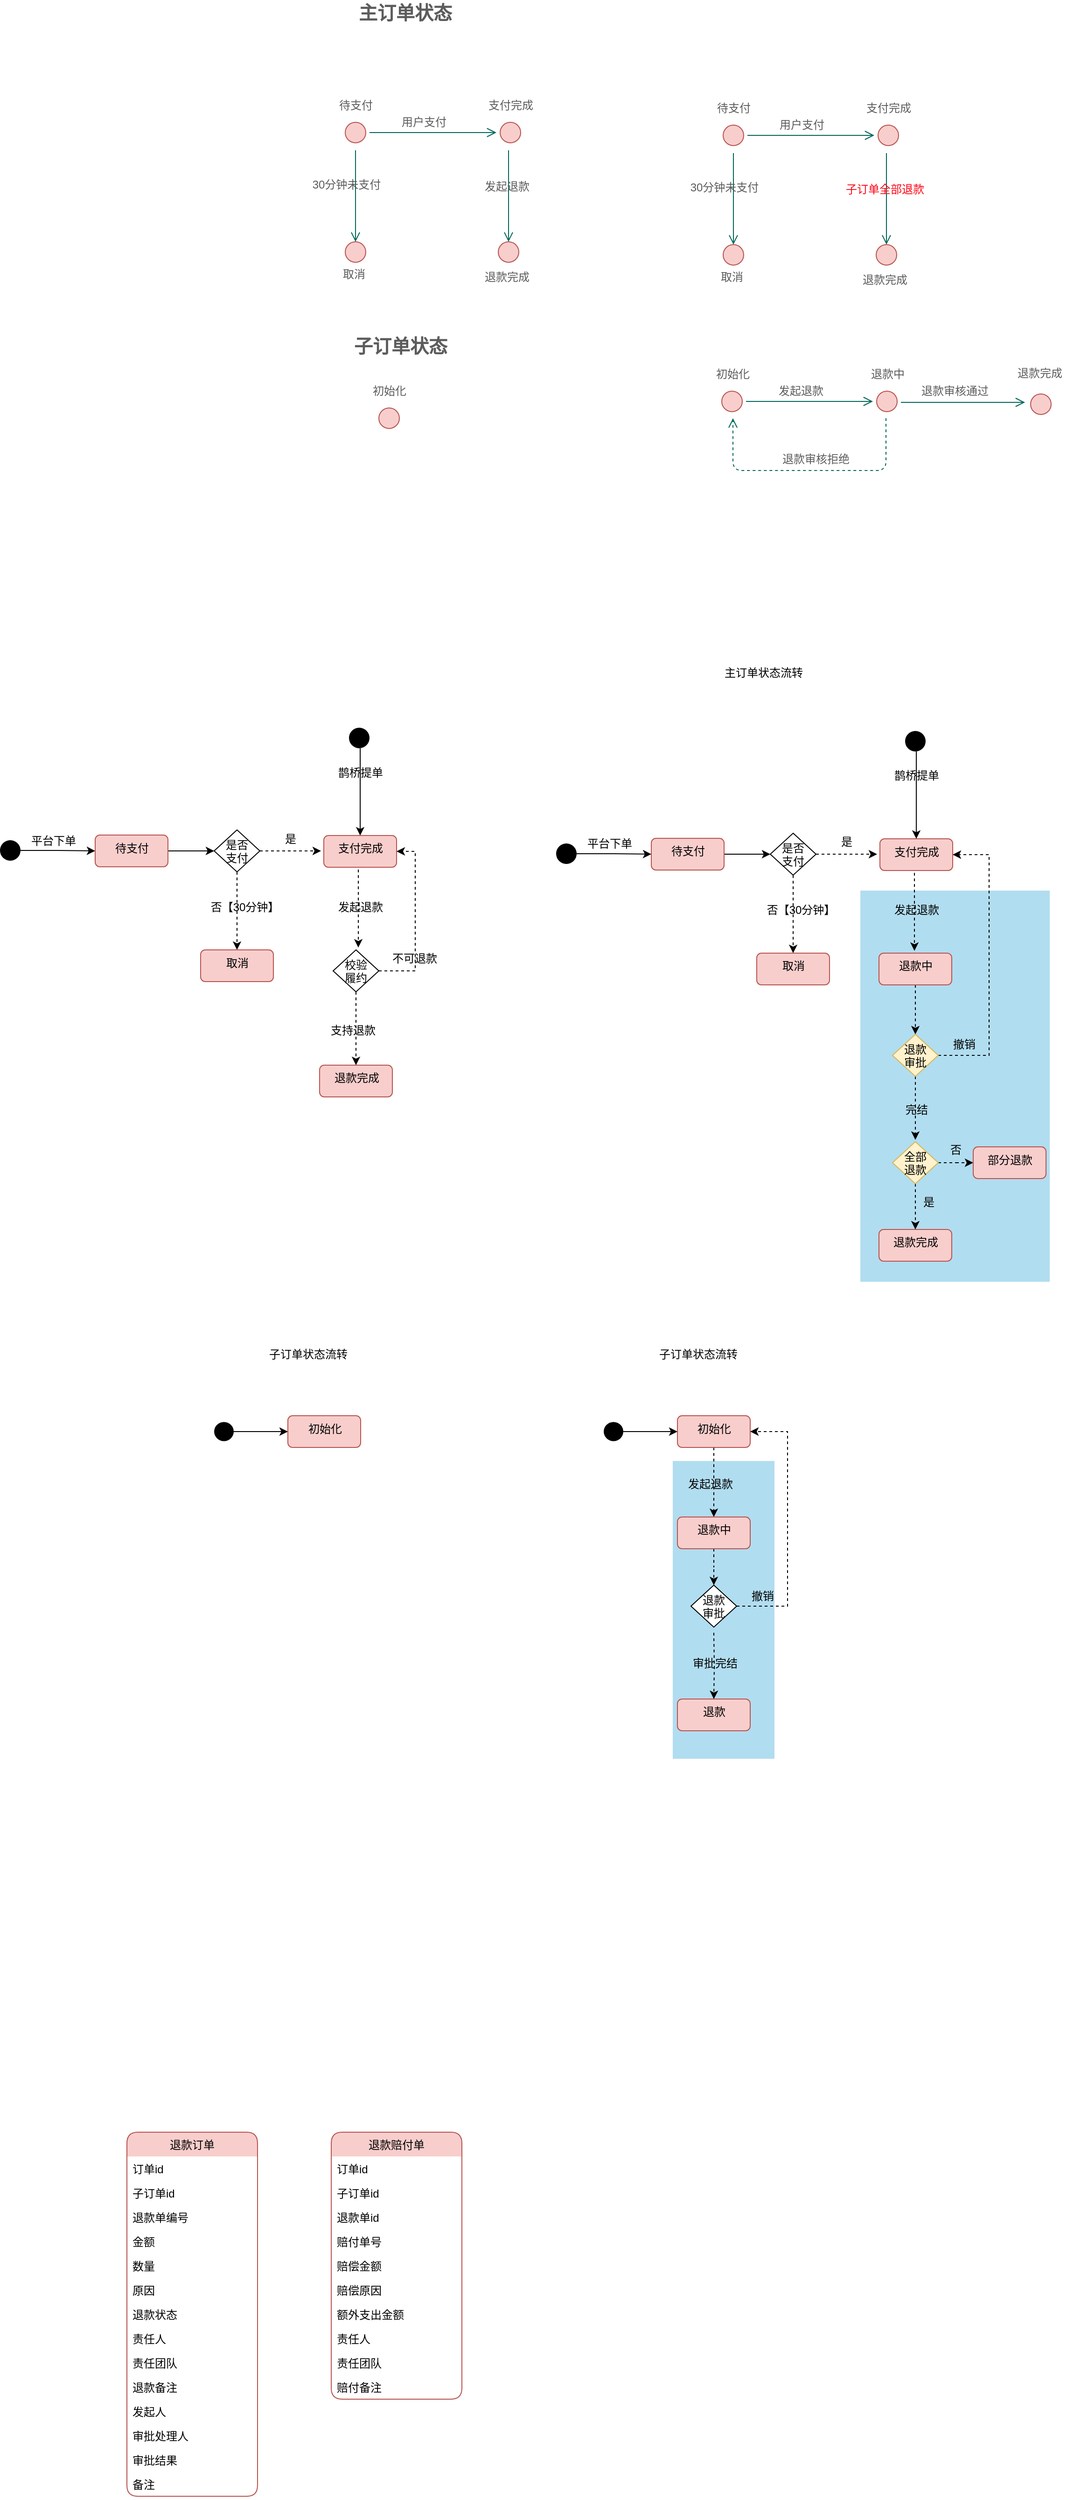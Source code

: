 <mxfile version="13.9.9" type="github">
  <diagram id="IIBS6fkNnDVbYmw5l0Qb" name="第 1 页">
    <mxGraphModel dx="2222" dy="741" grid="0" gridSize="10" guides="1" tooltips="1" connect="1" arrows="1" fold="1" page="0" pageScale="1" pageWidth="827" pageHeight="1169" background="#ffffff" math="0" shadow="0">
      <root>
        <mxCell id="0" />
        <mxCell id="1" parent="0" />
        <mxCell id="n03CPPWkw_kPg7WMgdpi-81" value="" style="rounded=0;whiteSpace=wrap;html=1;fillColor=#b1ddf0;strokeColor=none;" vertex="1" parent="1">
          <mxGeometry x="208" y="1903" width="109" height="319" as="geometry" />
        </mxCell>
        <mxCell id="n03CPPWkw_kPg7WMgdpi-80" value="" style="rounded=0;whiteSpace=wrap;html=1;fillColor=#b1ddf0;strokeColor=none;" vertex="1" parent="1">
          <mxGeometry x="409" y="1292" width="203" height="419" as="geometry" />
        </mxCell>
        <mxCell id="Agp9uXZa8RFQaNIwZVon-1" value="" style="ellipse;html=1;shape=startState;fillColor=#f8cecc;direction=west;strokeColor=#b85450;" parent="1" vertex="1">
          <mxGeometry x="-147" y="465" width="30" height="30" as="geometry" />
        </mxCell>
        <mxCell id="Agp9uXZa8RFQaNIwZVon-2" value="" style="edgeStyle=orthogonalEdgeStyle;html=1;verticalAlign=bottom;endArrow=open;endSize=8;strokeColor=#006658;entryX=1;entryY=0.5;entryDx=0;entryDy=0;fontColor=#5C5C5C;" parent="1" source="Agp9uXZa8RFQaNIwZVon-1" target="Agp9uXZa8RFQaNIwZVon-5" edge="1">
          <mxGeometry relative="1" as="geometry">
            <mxPoint x="-52" y="480" as="targetPoint" />
          </mxGeometry>
        </mxCell>
        <mxCell id="Agp9uXZa8RFQaNIwZVon-3" value="待支付" style="text;html=1;align=center;verticalAlign=middle;resizable=0;points=[];autosize=1;fontColor=#5C5C5C;" parent="1" vertex="1">
          <mxGeometry x="-155" y="442" width="46" height="18" as="geometry" />
        </mxCell>
        <mxCell id="Agp9uXZa8RFQaNIwZVon-5" value="" style="ellipse;html=1;shape=startState;direction=west;fillColor=#f8cecc;strokeColor=#b85450;" parent="1" vertex="1">
          <mxGeometry x="19" y="465" width="30" height="30" as="geometry" />
        </mxCell>
        <mxCell id="Agp9uXZa8RFQaNIwZVon-6" value="支付完成" style="text;html=1;align=center;verticalAlign=middle;resizable=0;points=[];autosize=1;fontColor=#5C5C5C;" parent="1" vertex="1">
          <mxGeometry x="5" y="442" width="58" height="18" as="geometry" />
        </mxCell>
        <mxCell id="Agp9uXZa8RFQaNIwZVon-14" value="用户支付" style="text;html=1;align=center;verticalAlign=middle;resizable=0;points=[];autosize=1;fontColor=#5C5C5C;" parent="1" vertex="1">
          <mxGeometry x="-88" y="460" width="58" height="18" as="geometry" />
        </mxCell>
        <mxCell id="Agp9uXZa8RFQaNIwZVon-15" value="" style="edgeStyle=orthogonalEdgeStyle;html=1;verticalAlign=bottom;endArrow=open;endSize=8;strokeColor=#006658;fontColor=#5C5C5C;" parent="1" edge="1">
          <mxGeometry relative="1" as="geometry">
            <mxPoint x="-132" y="597" as="targetPoint" />
            <mxPoint x="-132" y="499" as="sourcePoint" />
          </mxGeometry>
        </mxCell>
        <mxCell id="Agp9uXZa8RFQaNIwZVon-16" value="30分钟未支付" style="text;html=1;align=center;verticalAlign=middle;resizable=0;points=[];autosize=1;fontColor=#5C5C5C;" parent="1" vertex="1">
          <mxGeometry x="-184" y="527" width="83" height="18" as="geometry" />
        </mxCell>
        <mxCell id="Agp9uXZa8RFQaNIwZVon-17" value="" style="ellipse;html=1;shape=startState;direction=west;fillColor=#f8cecc;strokeColor=#b85450;" parent="1" vertex="1">
          <mxGeometry x="-147" y="593" width="30" height="30" as="geometry" />
        </mxCell>
        <mxCell id="Agp9uXZa8RFQaNIwZVon-18" value="取消" style="text;html=1;align=center;verticalAlign=middle;resizable=0;points=[];autosize=1;fontColor=#5C5C5C;" parent="1" vertex="1">
          <mxGeometry x="-151" y="623" width="34" height="18" as="geometry" />
        </mxCell>
        <mxCell id="Agp9uXZa8RFQaNIwZVon-19" value="" style="edgeStyle=orthogonalEdgeStyle;html=1;verticalAlign=bottom;endArrow=open;endSize=8;strokeColor=#006658;fontColor=#5C5C5C;" parent="1" edge="1">
          <mxGeometry relative="1" as="geometry">
            <mxPoint x="32" y="597" as="targetPoint" />
            <mxPoint x="32" y="499" as="sourcePoint" />
          </mxGeometry>
        </mxCell>
        <mxCell id="Agp9uXZa8RFQaNIwZVon-20" value="发起退款" style="text;html=1;align=center;verticalAlign=middle;resizable=0;points=[];autosize=1;fontColor=#5C5C5C;" parent="1" vertex="1">
          <mxGeometry x="1" y="529" width="58" height="18" as="geometry" />
        </mxCell>
        <mxCell id="Agp9uXZa8RFQaNIwZVon-21" value="" style="ellipse;html=1;shape=startState;direction=west;fillColor=#f8cecc;strokeColor=#b85450;" parent="1" vertex="1">
          <mxGeometry x="17" y="593" width="30" height="30" as="geometry" />
        </mxCell>
        <mxCell id="Agp9uXZa8RFQaNIwZVon-22" value="退款完成" style="text;html=1;align=center;verticalAlign=middle;resizable=0;points=[];autosize=1;fontColor=#5C5C5C;" parent="1" vertex="1">
          <mxGeometry x="1" y="626" width="58" height="18" as="geometry" />
        </mxCell>
        <mxCell id="Agp9uXZa8RFQaNIwZVon-24" value="" style="ellipse;html=1;shape=startState;fillColor=#f8cecc;direction=west;strokeColor=#b85450;" parent="1" vertex="1">
          <mxGeometry x="256.5" y="753" width="30" height="30" as="geometry" />
        </mxCell>
        <mxCell id="Agp9uXZa8RFQaNIwZVon-25" value="" style="edgeStyle=orthogonalEdgeStyle;html=1;verticalAlign=bottom;endArrow=open;endSize=8;strokeColor=#006658;entryX=1;entryY=0.5;entryDx=0;entryDy=0;fontColor=#5C5C5C;" parent="1" source="Agp9uXZa8RFQaNIwZVon-24" target="Agp9uXZa8RFQaNIwZVon-27" edge="1">
          <mxGeometry relative="1" as="geometry">
            <mxPoint x="351.5" y="768" as="targetPoint" />
          </mxGeometry>
        </mxCell>
        <mxCell id="Agp9uXZa8RFQaNIwZVon-26" value="初始化" style="text;html=1;align=center;verticalAlign=middle;resizable=0;points=[];autosize=1;fontColor=#5C5C5C;" parent="1" vertex="1">
          <mxGeometry x="248.5" y="730" width="46" height="18" as="geometry" />
        </mxCell>
        <mxCell id="Agp9uXZa8RFQaNIwZVon-27" value="" style="ellipse;html=1;shape=startState;direction=west;fillColor=#f8cecc;strokeColor=#b85450;" parent="1" vertex="1">
          <mxGeometry x="422.5" y="753" width="30" height="30" as="geometry" />
        </mxCell>
        <mxCell id="Agp9uXZa8RFQaNIwZVon-28" value="退款中" style="text;html=1;align=center;verticalAlign=middle;resizable=0;points=[];autosize=1;fontColor=#5C5C5C;" parent="1" vertex="1">
          <mxGeometry x="414.5" y="730" width="46" height="18" as="geometry" />
        </mxCell>
        <mxCell id="Agp9uXZa8RFQaNIwZVon-29" value="发起退款" style="text;html=1;align=center;verticalAlign=middle;resizable=0;points=[];autosize=1;fontColor=#5C5C5C;" parent="1" vertex="1">
          <mxGeometry x="315.5" y="748" width="58" height="18" as="geometry" />
        </mxCell>
        <mxCell id="Agp9uXZa8RFQaNIwZVon-34" value="" style="edgeStyle=orthogonalEdgeStyle;html=1;verticalAlign=bottom;endArrow=open;endSize=8;strokeColor=#006658;fontColor=#5C5C5C;" parent="1" edge="1">
          <mxGeometry relative="1" as="geometry">
            <mxPoint x="585.5" y="769" as="targetPoint" />
            <mxPoint x="452.5" y="769" as="sourcePoint" />
          </mxGeometry>
        </mxCell>
        <mxCell id="Agp9uXZa8RFQaNIwZVon-36" value="" style="ellipse;html=1;shape=startState;direction=west;fillColor=#f8cecc;strokeColor=#b85450;" parent="1" vertex="1">
          <mxGeometry x="587.5" y="756" width="30" height="30" as="geometry" />
        </mxCell>
        <mxCell id="Agp9uXZa8RFQaNIwZVon-37" value="退款完成" style="text;html=1;align=center;verticalAlign=middle;resizable=0;points=[];autosize=1;fontColor=#5C5C5C;" parent="1" vertex="1">
          <mxGeometry x="571.5" y="729" width="58" height="18" as="geometry" />
        </mxCell>
        <mxCell id="Agp9uXZa8RFQaNIwZVon-39" value="退款审核通过" style="text;html=1;align=center;verticalAlign=middle;resizable=0;points=[];autosize=1;fontColor=#5C5C5C;" parent="1" vertex="1">
          <mxGeometry x="468.5" y="748" width="82" height="18" as="geometry" />
        </mxCell>
        <mxCell id="Agp9uXZa8RFQaNIwZVon-40" value="" style="edgeStyle=orthogonalEdgeStyle;html=1;verticalAlign=bottom;endArrow=open;endSize=8;strokeColor=#006658;fontColor=#5C5C5C;dashed=1;" parent="1" edge="1">
          <mxGeometry relative="1" as="geometry">
            <mxPoint x="272.5" y="786" as="targetPoint" />
            <mxPoint x="436.5" y="786" as="sourcePoint" />
            <Array as="points">
              <mxPoint x="436.5" y="842" />
              <mxPoint x="272.5" y="842" />
            </Array>
          </mxGeometry>
        </mxCell>
        <mxCell id="Agp9uXZa8RFQaNIwZVon-41" value="退款审核拒绝" style="text;html=1;align=center;verticalAlign=middle;resizable=0;points=[];autosize=1;fontColor=#5C5C5C;" parent="1" vertex="1">
          <mxGeometry x="319.5" y="821" width="82" height="18" as="geometry" />
        </mxCell>
        <mxCell id="5_mZZptVcHnOo0NbiHV4-1" value="" style="ellipse;html=1;shape=startState;fillColor=#f8cecc;direction=west;strokeColor=#b85450;" parent="1" vertex="1">
          <mxGeometry x="258" y="468" width="30" height="30" as="geometry" />
        </mxCell>
        <mxCell id="5_mZZptVcHnOo0NbiHV4-2" value="" style="edgeStyle=orthogonalEdgeStyle;html=1;verticalAlign=bottom;endArrow=open;endSize=8;strokeColor=#006658;entryX=1;entryY=0.5;entryDx=0;entryDy=0;fontColor=#5C5C5C;" parent="1" source="5_mZZptVcHnOo0NbiHV4-1" target="5_mZZptVcHnOo0NbiHV4-4" edge="1">
          <mxGeometry relative="1" as="geometry">
            <mxPoint x="353" y="483" as="targetPoint" />
          </mxGeometry>
        </mxCell>
        <mxCell id="5_mZZptVcHnOo0NbiHV4-3" value="待支付" style="text;html=1;align=center;verticalAlign=middle;resizable=0;points=[];autosize=1;fontColor=#5C5C5C;" parent="1" vertex="1">
          <mxGeometry x="250" y="445" width="46" height="18" as="geometry" />
        </mxCell>
        <mxCell id="5_mZZptVcHnOo0NbiHV4-4" value="" style="ellipse;html=1;shape=startState;direction=west;fillColor=#f8cecc;strokeColor=#b85450;" parent="1" vertex="1">
          <mxGeometry x="424" y="468" width="30" height="30" as="geometry" />
        </mxCell>
        <mxCell id="5_mZZptVcHnOo0NbiHV4-5" value="支付完成" style="text;html=1;align=center;verticalAlign=middle;resizable=0;points=[];autosize=1;fontColor=#5C5C5C;" parent="1" vertex="1">
          <mxGeometry x="410" y="445" width="58" height="18" as="geometry" />
        </mxCell>
        <mxCell id="5_mZZptVcHnOo0NbiHV4-6" value="用户支付" style="text;html=1;align=center;verticalAlign=middle;resizable=0;points=[];autosize=1;fontColor=#5C5C5C;" parent="1" vertex="1">
          <mxGeometry x="317" y="463" width="58" height="18" as="geometry" />
        </mxCell>
        <mxCell id="5_mZZptVcHnOo0NbiHV4-7" value="" style="edgeStyle=orthogonalEdgeStyle;html=1;verticalAlign=bottom;endArrow=open;endSize=8;strokeColor=#006658;fontColor=#5C5C5C;" parent="1" edge="1">
          <mxGeometry relative="1" as="geometry">
            <mxPoint x="273" y="600" as="targetPoint" />
            <mxPoint x="273" y="502" as="sourcePoint" />
          </mxGeometry>
        </mxCell>
        <mxCell id="5_mZZptVcHnOo0NbiHV4-8" value="30分钟未支付" style="text;html=1;align=center;verticalAlign=middle;resizable=0;points=[];autosize=1;fontColor=#5C5C5C;" parent="1" vertex="1">
          <mxGeometry x="221" y="530" width="83" height="18" as="geometry" />
        </mxCell>
        <mxCell id="5_mZZptVcHnOo0NbiHV4-9" value="" style="ellipse;html=1;shape=startState;direction=west;fillColor=#f8cecc;strokeColor=#b85450;" parent="1" vertex="1">
          <mxGeometry x="258" y="596" width="30" height="30" as="geometry" />
        </mxCell>
        <mxCell id="5_mZZptVcHnOo0NbiHV4-10" value="取消" style="text;html=1;align=center;verticalAlign=middle;resizable=0;points=[];autosize=1;fontColor=#5C5C5C;" parent="1" vertex="1">
          <mxGeometry x="254" y="626" width="34" height="18" as="geometry" />
        </mxCell>
        <mxCell id="5_mZZptVcHnOo0NbiHV4-11" value="" style="edgeStyle=orthogonalEdgeStyle;html=1;verticalAlign=bottom;endArrow=open;endSize=8;strokeColor=#006658;fontColor=#5C5C5C;" parent="1" edge="1">
          <mxGeometry relative="1" as="geometry">
            <mxPoint x="437" y="600" as="targetPoint" />
            <mxPoint x="437" y="502" as="sourcePoint" />
          </mxGeometry>
        </mxCell>
        <mxCell id="5_mZZptVcHnOo0NbiHV4-12" value="&lt;font color=&quot;#ff0516&quot;&gt;子订单全部退款&lt;/font&gt;" style="text;html=1;align=center;verticalAlign=middle;resizable=0;points=[];autosize=1;fontColor=#5C5C5C;" parent="1" vertex="1">
          <mxGeometry x="388" y="532" width="94" height="18" as="geometry" />
        </mxCell>
        <mxCell id="5_mZZptVcHnOo0NbiHV4-13" value="" style="ellipse;html=1;shape=startState;direction=west;fillColor=#f8cecc;strokeColor=#b85450;" parent="1" vertex="1">
          <mxGeometry x="422" y="596" width="30" height="30" as="geometry" />
        </mxCell>
        <mxCell id="5_mZZptVcHnOo0NbiHV4-14" value="退款完成" style="text;html=1;align=center;verticalAlign=middle;resizable=0;points=[];autosize=1;fontColor=#5C5C5C;" parent="1" vertex="1">
          <mxGeometry x="406" y="629" width="58" height="18" as="geometry" />
        </mxCell>
        <mxCell id="5_mZZptVcHnOo0NbiHV4-15" value="" style="ellipse;html=1;shape=startState;fillColor=#f8cecc;direction=west;strokeColor=#b85450;" parent="1" vertex="1">
          <mxGeometry x="-111" y="771" width="30" height="30" as="geometry" />
        </mxCell>
        <mxCell id="5_mZZptVcHnOo0NbiHV4-16" value="初始化" style="text;html=1;align=center;verticalAlign=middle;resizable=0;points=[];autosize=1;fontColor=#5C5C5C;" parent="1" vertex="1">
          <mxGeometry x="-119" y="748" width="46" height="18" as="geometry" />
        </mxCell>
        <mxCell id="5_mZZptVcHnOo0NbiHV4-17" value="&lt;b&gt;&lt;font style=&quot;font-size: 20px&quot;&gt;主订单状态&lt;/font&gt;&lt;/b&gt;" style="text;html=1;align=center;verticalAlign=middle;resizable=0;points=[];autosize=1;fontColor=#5C5C5C;" parent="1" vertex="1">
          <mxGeometry x="-134" y="340" width="110" height="21" as="geometry" />
        </mxCell>
        <mxCell id="5_mZZptVcHnOo0NbiHV4-18" value="&lt;b&gt;&lt;font style=&quot;font-size: 20px&quot;&gt;子订单状态&lt;/font&gt;&lt;/b&gt;" style="text;html=1;align=center;verticalAlign=middle;resizable=0;points=[];autosize=1;fontColor=#5C5C5C;" parent="1" vertex="1">
          <mxGeometry x="-139" y="697" width="110" height="21" as="geometry" />
        </mxCell>
        <mxCell id="MGZbxWPmJeXFwLFbYCM5-28" style="edgeStyle=orthogonalEdgeStyle;rounded=0;orthogonalLoop=1;jettySize=auto;html=1;entryX=0;entryY=0.5;entryDx=0;entryDy=0;" parent="1" source="MGZbxWPmJeXFwLFbYCM5-7" target="MGZbxWPmJeXFwLFbYCM5-16" edge="1">
          <mxGeometry relative="1" as="geometry" />
        </mxCell>
        <mxCell id="MGZbxWPmJeXFwLFbYCM5-7" value="待支付" style="html=1;align=center;verticalAlign=top;rounded=1;absoluteArcSize=1;arcSize=10;fillColor=#f8cecc;strokeColor=#b85450;" parent="1" vertex="1">
          <mxGeometry x="185" y="1236" width="78" height="34" as="geometry" />
        </mxCell>
        <mxCell id="n03CPPWkw_kPg7WMgdpi-34" value="" style="edgeStyle=orthogonalEdgeStyle;rounded=0;orthogonalLoop=1;jettySize=auto;html=1;" edge="1" parent="1" source="MGZbxWPmJeXFwLFbYCM5-10" target="MGZbxWPmJeXFwLFbYCM5-7">
          <mxGeometry relative="1" as="geometry" />
        </mxCell>
        <mxCell id="MGZbxWPmJeXFwLFbYCM5-10" value="" style="ellipse;fillColor=#000000;strokeColor=none;" parent="1" vertex="1">
          <mxGeometry x="83" y="1241.5" width="22" height="22" as="geometry" />
        </mxCell>
        <mxCell id="MGZbxWPmJeXFwLFbYCM5-23" value="" style="edgeStyle=orthogonalEdgeStyle;rounded=0;orthogonalLoop=1;jettySize=auto;html=1;dashed=1;" parent="1" source="MGZbxWPmJeXFwLFbYCM5-16" target="MGZbxWPmJeXFwLFbYCM5-22" edge="1">
          <mxGeometry relative="1" as="geometry" />
        </mxCell>
        <mxCell id="MGZbxWPmJeXFwLFbYCM5-32" style="edgeStyle=orthogonalEdgeStyle;rounded=0;orthogonalLoop=1;jettySize=auto;html=1;dashed=1;" parent="1" source="MGZbxWPmJeXFwLFbYCM5-16" edge="1">
          <mxGeometry relative="1" as="geometry">
            <mxPoint x="427" y="1253" as="targetPoint" />
          </mxGeometry>
        </mxCell>
        <mxCell id="MGZbxWPmJeXFwLFbYCM5-16" value="是否&#xa;支付" style="rhombus;strokeColor=#000000;" parent="1" vertex="1">
          <mxGeometry x="312.5" y="1230.5" width="49" height="45" as="geometry" />
        </mxCell>
        <mxCell id="MGZbxWPmJeXFwLFbYCM5-19" value="支付完成" style="html=1;align=center;verticalAlign=top;rounded=1;absoluteArcSize=1;arcSize=10;fillColor=#f8cecc;strokeColor=#b85450;" parent="1" vertex="1">
          <mxGeometry x="430" y="1236.5" width="78" height="34" as="geometry" />
        </mxCell>
        <mxCell id="MGZbxWPmJeXFwLFbYCM5-21" value="是" style="text;html=1;align=center;verticalAlign=middle;resizable=0;points=[];autosize=1;" parent="1" vertex="1">
          <mxGeometry x="382.5" y="1231" width="22" height="18" as="geometry" />
        </mxCell>
        <mxCell id="MGZbxWPmJeXFwLFbYCM5-22" value="取消" style="html=1;align=center;verticalAlign=top;rounded=1;absoluteArcSize=1;arcSize=10;fillColor=#f8cecc;strokeColor=#b85450;" parent="1" vertex="1">
          <mxGeometry x="298" y="1359" width="78" height="34" as="geometry" />
        </mxCell>
        <mxCell id="n03CPPWkw_kPg7WMgdpi-10" value="" style="edgeStyle=orthogonalEdgeStyle;rounded=0;orthogonalLoop=1;jettySize=auto;html=1;dashed=1;" edge="1" parent="1" source="MGZbxWPmJeXFwLFbYCM5-34" target="n03CPPWkw_kPg7WMgdpi-8">
          <mxGeometry relative="1" as="geometry" />
        </mxCell>
        <mxCell id="MGZbxWPmJeXFwLFbYCM5-34" value="退款中" style="html=1;align=center;verticalAlign=top;rounded=1;absoluteArcSize=1;arcSize=10;fillColor=#f8cecc;strokeColor=#b85450;" parent="1" vertex="1">
          <mxGeometry x="429" y="1359" width="78" height="34" as="geometry" />
        </mxCell>
        <mxCell id="MGZbxWPmJeXFwLFbYCM5-40" value="否【30分钟】" style="text;html=1;align=center;verticalAlign=middle;resizable=0;points=[];autosize=1;" parent="1" vertex="1">
          <mxGeometry x="303" y="1304" width="83" height="18" as="geometry" />
        </mxCell>
        <mxCell id="MGZbxWPmJeXFwLFbYCM5-63" value="" style="edgeStyle=orthogonalEdgeStyle;rounded=0;orthogonalLoop=1;jettySize=auto;html=1;dashed=1;" parent="1" source="MGZbxWPmJeXFwLFbYCM5-43" target="MGZbxWPmJeXFwLFbYCM5-60" edge="1">
          <mxGeometry relative="1" as="geometry" />
        </mxCell>
        <mxCell id="MGZbxWPmJeXFwLFbYCM5-43" value="初始化" style="html=1;align=center;verticalAlign=top;rounded=1;absoluteArcSize=1;arcSize=10;fillColor=#f8cecc;strokeColor=#b85450;" parent="1" vertex="1">
          <mxGeometry x="213" y="1854.5" width="78" height="34" as="geometry" />
        </mxCell>
        <mxCell id="MGZbxWPmJeXFwLFbYCM5-44" value="" style="edgeStyle=orthogonalEdgeStyle;rounded=0;orthogonalLoop=1;jettySize=auto;html=1;" parent="1" source="MGZbxWPmJeXFwLFbYCM5-45" target="MGZbxWPmJeXFwLFbYCM5-43" edge="1">
          <mxGeometry relative="1" as="geometry" />
        </mxCell>
        <mxCell id="MGZbxWPmJeXFwLFbYCM5-45" value="" style="ellipse;fillColor=#000000;strokeColor=none;" parent="1" vertex="1">
          <mxGeometry x="134" y="1861.25" width="21" height="20.5" as="geometry" />
        </mxCell>
        <mxCell id="MGZbxWPmJeXFwLFbYCM5-53" value="退款" style="html=1;align=center;verticalAlign=top;rounded=1;absoluteArcSize=1;arcSize=10;fillColor=#f8cecc;strokeColor=#b85450;" parent="1" vertex="1">
          <mxGeometry x="213" y="2158" width="78" height="34" as="geometry" />
        </mxCell>
        <mxCell id="MGZbxWPmJeXFwLFbYCM5-59" value="发起退款" style="text;html=1;align=center;verticalAlign=middle;resizable=0;points=[];autosize=1;" parent="1" vertex="1">
          <mxGeometry x="219" y="1919" width="58" height="18" as="geometry" />
        </mxCell>
        <mxCell id="n03CPPWkw_kPg7WMgdpi-41" value="" style="edgeStyle=orthogonalEdgeStyle;rounded=0;orthogonalLoop=1;jettySize=auto;html=1;dashed=1;" edge="1" parent="1" source="MGZbxWPmJeXFwLFbYCM5-60" target="n03CPPWkw_kPg7WMgdpi-39">
          <mxGeometry relative="1" as="geometry" />
        </mxCell>
        <mxCell id="MGZbxWPmJeXFwLFbYCM5-60" value="退款中" style="html=1;align=center;verticalAlign=top;rounded=1;absoluteArcSize=1;arcSize=10;fillColor=#f8cecc;strokeColor=#b85450;" parent="1" vertex="1">
          <mxGeometry x="213" y="1963" width="78" height="34" as="geometry" />
        </mxCell>
        <mxCell id="n03CPPWkw_kPg7WMgdpi-2" value="发起退款" style="text;html=1;align=center;verticalAlign=middle;resizable=0;points=[];autosize=1;" vertex="1" parent="1">
          <mxGeometry x="440" y="1304" width="58" height="18" as="geometry" />
        </mxCell>
        <mxCell id="n03CPPWkw_kPg7WMgdpi-4" value="" style="edgeStyle=orthogonalEdgeStyle;rounded=0;orthogonalLoop=1;jettySize=auto;html=1;dashed=1;" edge="1" parent="1">
          <mxGeometry relative="1" as="geometry">
            <mxPoint x="467" y="1273" as="sourcePoint" />
            <mxPoint x="467" y="1356.5" as="targetPoint" />
          </mxGeometry>
        </mxCell>
        <mxCell id="n03CPPWkw_kPg7WMgdpi-15" style="edgeStyle=orthogonalEdgeStyle;rounded=0;orthogonalLoop=1;jettySize=auto;html=1;entryX=1;entryY=0.5;entryDx=0;entryDy=0;dashed=1;" edge="1" parent="1" source="n03CPPWkw_kPg7WMgdpi-8" target="MGZbxWPmJeXFwLFbYCM5-19">
          <mxGeometry relative="1" as="geometry">
            <Array as="points">
              <mxPoint x="547" y="1469" />
              <mxPoint x="547" y="1254" />
            </Array>
          </mxGeometry>
        </mxCell>
        <mxCell id="n03CPPWkw_kPg7WMgdpi-24" style="edgeStyle=orthogonalEdgeStyle;rounded=0;orthogonalLoop=1;jettySize=auto;html=1;dashed=1;" edge="1" parent="1" source="n03CPPWkw_kPg7WMgdpi-8">
          <mxGeometry relative="1" as="geometry">
            <mxPoint x="468" y="1559" as="targetPoint" />
          </mxGeometry>
        </mxCell>
        <mxCell id="n03CPPWkw_kPg7WMgdpi-8" value="退款&#xa;审批" style="rhombus;fillColor=#fff2cc;strokeColor=#d6b656;" vertex="1" parent="1">
          <mxGeometry x="443.5" y="1446" width="49" height="45" as="geometry" />
        </mxCell>
        <mxCell id="n03CPPWkw_kPg7WMgdpi-11" value="退款完成" style="html=1;align=center;verticalAlign=top;rounded=1;absoluteArcSize=1;arcSize=10;fillColor=#f8cecc;strokeColor=#b85450;" vertex="1" parent="1">
          <mxGeometry x="429" y="1655" width="78" height="34" as="geometry" />
        </mxCell>
        <mxCell id="n03CPPWkw_kPg7WMgdpi-12" value="完结" style="text;html=1;align=center;verticalAlign=middle;resizable=0;points=[];autosize=1;" vertex="1" parent="1">
          <mxGeometry x="452" y="1518" width="34" height="18" as="geometry" />
        </mxCell>
        <mxCell id="n03CPPWkw_kPg7WMgdpi-18" value="" style="edgeStyle=orthogonalEdgeStyle;rounded=0;orthogonalLoop=1;jettySize=auto;html=1;dashed=1;" edge="1" parent="1" source="n03CPPWkw_kPg7WMgdpi-17" target="n03CPPWkw_kPg7WMgdpi-11">
          <mxGeometry relative="1" as="geometry" />
        </mxCell>
        <mxCell id="n03CPPWkw_kPg7WMgdpi-85" value="" style="edgeStyle=orthogonalEdgeStyle;rounded=0;orthogonalLoop=1;jettySize=auto;html=1;dashed=1;" edge="1" parent="1" source="n03CPPWkw_kPg7WMgdpi-17" target="n03CPPWkw_kPg7WMgdpi-84">
          <mxGeometry relative="1" as="geometry" />
        </mxCell>
        <mxCell id="n03CPPWkw_kPg7WMgdpi-17" value="全部&#xa;退款" style="rhombus;strokeColor=#d6b656;fillColor=#fff2cc;" vertex="1" parent="1">
          <mxGeometry x="443.5" y="1561" width="49" height="45" as="geometry" />
        </mxCell>
        <mxCell id="n03CPPWkw_kPg7WMgdpi-19" value="否" style="text;html=1;align=center;verticalAlign=middle;resizable=0;points=[];autosize=1;" vertex="1" parent="1">
          <mxGeometry x="499.5" y="1561" width="22" height="18" as="geometry" />
        </mxCell>
        <mxCell id="n03CPPWkw_kPg7WMgdpi-22" value="是" style="text;html=1;align=center;verticalAlign=middle;resizable=0;points=[];autosize=1;" vertex="1" parent="1">
          <mxGeometry x="470.5" y="1617" width="22" height="18" as="geometry" />
        </mxCell>
        <mxCell id="n03CPPWkw_kPg7WMgdpi-25" value="撤销" style="text;html=1;align=center;verticalAlign=middle;resizable=0;points=[];autosize=1;" vertex="1" parent="1">
          <mxGeometry x="503" y="1448" width="34" height="18" as="geometry" />
        </mxCell>
        <mxCell id="n03CPPWkw_kPg7WMgdpi-27" value="" style="edgeStyle=orthogonalEdgeStyle;rounded=0;orthogonalLoop=1;jettySize=auto;html=1;" edge="1" parent="1" source="n03CPPWkw_kPg7WMgdpi-31" target="MGZbxWPmJeXFwLFbYCM5-19">
          <mxGeometry relative="1" as="geometry">
            <mxPoint x="469" y="1133.817" as="sourcePoint" />
            <Array as="points">
              <mxPoint x="469" y="1171" />
              <mxPoint x="469" y="1171" />
            </Array>
          </mxGeometry>
        </mxCell>
        <mxCell id="n03CPPWkw_kPg7WMgdpi-31" value="" style="ellipse;fillColor=#000000;strokeColor=none;" vertex="1" parent="1">
          <mxGeometry x="457" y="1121" width="22" height="22" as="geometry" />
        </mxCell>
        <mxCell id="n03CPPWkw_kPg7WMgdpi-35" value="平台下单" style="text;html=1;align=center;verticalAlign=middle;resizable=0;points=[];autosize=1;" vertex="1" parent="1">
          <mxGeometry x="111" y="1233" width="58" height="18" as="geometry" />
        </mxCell>
        <mxCell id="n03CPPWkw_kPg7WMgdpi-37" value="鹊桥提单" style="text;html=1;align=center;verticalAlign=middle;resizable=0;points=[];autosize=1;" vertex="1" parent="1">
          <mxGeometry x="440" y="1160" width="58" height="18" as="geometry" />
        </mxCell>
        <mxCell id="n03CPPWkw_kPg7WMgdpi-38" value="主订单状态流转" style="text;html=1;align=center;verticalAlign=middle;resizable=0;points=[];autosize=1;" vertex="1" parent="1">
          <mxGeometry x="258" y="1050" width="94" height="18" as="geometry" />
        </mxCell>
        <mxCell id="n03CPPWkw_kPg7WMgdpi-44" value="" style="edgeStyle=orthogonalEdgeStyle;rounded=0;orthogonalLoop=1;jettySize=auto;html=1;dashed=1;" edge="1" parent="1" target="MGZbxWPmJeXFwLFbYCM5-53">
          <mxGeometry relative="1" as="geometry">
            <mxPoint x="252" y="2087" as="sourcePoint" />
          </mxGeometry>
        </mxCell>
        <mxCell id="n03CPPWkw_kPg7WMgdpi-46" style="edgeStyle=orthogonalEdgeStyle;rounded=0;orthogonalLoop=1;jettySize=auto;html=1;dashed=1;entryX=1;entryY=0.5;entryDx=0;entryDy=0;" edge="1" parent="1" source="n03CPPWkw_kPg7WMgdpi-39" target="MGZbxWPmJeXFwLFbYCM5-43">
          <mxGeometry relative="1" as="geometry">
            <mxPoint x="349" y="2058.5" as="targetPoint" />
            <Array as="points">
              <mxPoint x="331" y="2059" />
              <mxPoint x="331" y="1872" />
            </Array>
          </mxGeometry>
        </mxCell>
        <mxCell id="n03CPPWkw_kPg7WMgdpi-39" value="退款&#xa;审批" style="rhombus;strokeColor=#000000;" vertex="1" parent="1">
          <mxGeometry x="227.5" y="2036" width="49" height="45" as="geometry" />
        </mxCell>
        <mxCell id="n03CPPWkw_kPg7WMgdpi-40" value="撤销" style="text;html=1;align=center;verticalAlign=middle;resizable=0;points=[];autosize=1;" vertex="1" parent="1">
          <mxGeometry x="286.5" y="2039" width="34" height="18" as="geometry" />
        </mxCell>
        <mxCell id="n03CPPWkw_kPg7WMgdpi-42" value="审批完结" style="text;html=1;align=center;verticalAlign=middle;resizable=0;points=[];autosize=1;" vertex="1" parent="1">
          <mxGeometry x="223.5" y="2111" width="58" height="18" as="geometry" />
        </mxCell>
        <mxCell id="n03CPPWkw_kPg7WMgdpi-47" value="子订单状态流转" style="text;html=1;align=center;verticalAlign=middle;resizable=0;points=[];autosize=1;" vertex="1" parent="1">
          <mxGeometry x="187.5" y="1780" width="94" height="18" as="geometry" />
        </mxCell>
        <mxCell id="n03CPPWkw_kPg7WMgdpi-49" style="edgeStyle=orthogonalEdgeStyle;rounded=0;orthogonalLoop=1;jettySize=auto;html=1;entryX=0;entryY=0.5;entryDx=0;entryDy=0;" edge="1" parent="1" source="n03CPPWkw_kPg7WMgdpi-50" target="n03CPPWkw_kPg7WMgdpi-55">
          <mxGeometry relative="1" as="geometry" />
        </mxCell>
        <mxCell id="n03CPPWkw_kPg7WMgdpi-50" value="待支付" style="html=1;align=center;verticalAlign=top;rounded=1;absoluteArcSize=1;arcSize=10;fillColor=#f8cecc;strokeColor=#b85450;" vertex="1" parent="1">
          <mxGeometry x="-411" y="1232.5" width="78" height="34" as="geometry" />
        </mxCell>
        <mxCell id="n03CPPWkw_kPg7WMgdpi-51" value="" style="edgeStyle=orthogonalEdgeStyle;rounded=0;orthogonalLoop=1;jettySize=auto;html=1;" edge="1" parent="1" source="n03CPPWkw_kPg7WMgdpi-52" target="n03CPPWkw_kPg7WMgdpi-50">
          <mxGeometry relative="1" as="geometry" />
        </mxCell>
        <mxCell id="n03CPPWkw_kPg7WMgdpi-52" value="" style="ellipse;fillColor=#000000;strokeColor=none;" vertex="1" parent="1">
          <mxGeometry x="-513" y="1238" width="22" height="22" as="geometry" />
        </mxCell>
        <mxCell id="n03CPPWkw_kPg7WMgdpi-53" value="" style="edgeStyle=orthogonalEdgeStyle;rounded=0;orthogonalLoop=1;jettySize=auto;html=1;dashed=1;" edge="1" parent="1" source="n03CPPWkw_kPg7WMgdpi-55" target="n03CPPWkw_kPg7WMgdpi-58">
          <mxGeometry relative="1" as="geometry" />
        </mxCell>
        <mxCell id="n03CPPWkw_kPg7WMgdpi-54" style="edgeStyle=orthogonalEdgeStyle;rounded=0;orthogonalLoop=1;jettySize=auto;html=1;dashed=1;" edge="1" parent="1" source="n03CPPWkw_kPg7WMgdpi-55">
          <mxGeometry relative="1" as="geometry">
            <mxPoint x="-169" y="1249.5" as="targetPoint" />
          </mxGeometry>
        </mxCell>
        <mxCell id="n03CPPWkw_kPg7WMgdpi-55" value="是否&#xa;支付" style="rhombus;strokeColor=#000000;" vertex="1" parent="1">
          <mxGeometry x="-283.5" y="1227" width="49" height="45" as="geometry" />
        </mxCell>
        <mxCell id="n03CPPWkw_kPg7WMgdpi-56" value="支付完成" style="html=1;align=center;verticalAlign=top;rounded=1;absoluteArcSize=1;arcSize=10;fillColor=#f8cecc;strokeColor=#b85450;" vertex="1" parent="1">
          <mxGeometry x="-166" y="1233" width="78" height="34" as="geometry" />
        </mxCell>
        <mxCell id="n03CPPWkw_kPg7WMgdpi-57" value="是" style="text;html=1;align=center;verticalAlign=middle;resizable=0;points=[];autosize=1;" vertex="1" parent="1">
          <mxGeometry x="-213.5" y="1227.5" width="22" height="18" as="geometry" />
        </mxCell>
        <mxCell id="n03CPPWkw_kPg7WMgdpi-58" value="取消" style="html=1;align=center;verticalAlign=top;rounded=1;absoluteArcSize=1;arcSize=10;fillColor=#f8cecc;strokeColor=#b85450;" vertex="1" parent="1">
          <mxGeometry x="-298" y="1355.5" width="78" height="34" as="geometry" />
        </mxCell>
        <mxCell id="n03CPPWkw_kPg7WMgdpi-59" value="退款完成" style="html=1;align=center;verticalAlign=top;rounded=1;absoluteArcSize=1;arcSize=10;fillColor=#f8cecc;strokeColor=#b85450;" vertex="1" parent="1">
          <mxGeometry x="-170.5" y="1479" width="78" height="34" as="geometry" />
        </mxCell>
        <mxCell id="n03CPPWkw_kPg7WMgdpi-60" value="否【30分钟】" style="text;html=1;align=center;verticalAlign=middle;resizable=0;points=[];autosize=1;" vertex="1" parent="1">
          <mxGeometry x="-293" y="1300.5" width="83" height="18" as="geometry" />
        </mxCell>
        <mxCell id="n03CPPWkw_kPg7WMgdpi-61" value="发起退款" style="text;html=1;align=center;verticalAlign=middle;resizable=0;points=[];autosize=1;" vertex="1" parent="1">
          <mxGeometry x="-156" y="1300.5" width="58" height="18" as="geometry" />
        </mxCell>
        <mxCell id="n03CPPWkw_kPg7WMgdpi-62" value="" style="edgeStyle=orthogonalEdgeStyle;rounded=0;orthogonalLoop=1;jettySize=auto;html=1;dashed=1;" edge="1" parent="1">
          <mxGeometry relative="1" as="geometry">
            <mxPoint x="-129" y="1269.5" as="sourcePoint" />
            <mxPoint x="-129" y="1353" as="targetPoint" />
          </mxGeometry>
        </mxCell>
        <mxCell id="n03CPPWkw_kPg7WMgdpi-63" value="" style="edgeStyle=orthogonalEdgeStyle;rounded=0;orthogonalLoop=1;jettySize=auto;html=1;" edge="1" parent="1" source="n03CPPWkw_kPg7WMgdpi-64" target="n03CPPWkw_kPg7WMgdpi-56">
          <mxGeometry relative="1" as="geometry">
            <mxPoint x="-127" y="1130.317" as="sourcePoint" />
            <Array as="points">
              <mxPoint x="-127" y="1167.5" />
              <mxPoint x="-127" y="1167.5" />
            </Array>
          </mxGeometry>
        </mxCell>
        <mxCell id="n03CPPWkw_kPg7WMgdpi-64" value="" style="ellipse;fillColor=#000000;strokeColor=none;" vertex="1" parent="1">
          <mxGeometry x="-139" y="1117.5" width="22" height="22" as="geometry" />
        </mxCell>
        <mxCell id="n03CPPWkw_kPg7WMgdpi-65" value="平台下单" style="text;html=1;align=center;verticalAlign=middle;resizable=0;points=[];autosize=1;" vertex="1" parent="1">
          <mxGeometry x="-485" y="1229.5" width="58" height="18" as="geometry" />
        </mxCell>
        <mxCell id="n03CPPWkw_kPg7WMgdpi-66" value="鹊桥提单" style="text;html=1;align=center;verticalAlign=middle;resizable=0;points=[];autosize=1;" vertex="1" parent="1">
          <mxGeometry x="-156" y="1156.5" width="58" height="18" as="geometry" />
        </mxCell>
        <mxCell id="n03CPPWkw_kPg7WMgdpi-72" value="" style="edgeStyle=orthogonalEdgeStyle;rounded=0;orthogonalLoop=1;jettySize=auto;html=1;dashed=1;" edge="1" parent="1" source="n03CPPWkw_kPg7WMgdpi-67" target="n03CPPWkw_kPg7WMgdpi-59">
          <mxGeometry relative="1" as="geometry" />
        </mxCell>
        <mxCell id="n03CPPWkw_kPg7WMgdpi-73" style="edgeStyle=orthogonalEdgeStyle;rounded=0;orthogonalLoop=1;jettySize=auto;html=1;entryX=1;entryY=0.5;entryDx=0;entryDy=0;dashed=1;" edge="1" parent="1" source="n03CPPWkw_kPg7WMgdpi-67" target="n03CPPWkw_kPg7WMgdpi-56">
          <mxGeometry relative="1" as="geometry">
            <Array as="points">
              <mxPoint x="-68" y="1378" />
              <mxPoint x="-68" y="1250" />
            </Array>
          </mxGeometry>
        </mxCell>
        <mxCell id="n03CPPWkw_kPg7WMgdpi-67" value="校验&#xa;履约" style="rhombus;strokeColor=#000000;" vertex="1" parent="1">
          <mxGeometry x="-156" y="1355.5" width="49" height="45" as="geometry" />
        </mxCell>
        <mxCell id="n03CPPWkw_kPg7WMgdpi-70" value="支持退款" style="text;html=1;align=center;verticalAlign=middle;resizable=0;points=[];autosize=1;" vertex="1" parent="1">
          <mxGeometry x="-164" y="1433" width="58" height="18" as="geometry" />
        </mxCell>
        <mxCell id="n03CPPWkw_kPg7WMgdpi-74" value="不可退款" style="text;html=1;align=center;verticalAlign=middle;resizable=0;points=[];autosize=1;" vertex="1" parent="1">
          <mxGeometry x="-98" y="1355.5" width="58" height="18" as="geometry" />
        </mxCell>
        <mxCell id="n03CPPWkw_kPg7WMgdpi-76" value="初始化" style="html=1;align=center;verticalAlign=top;rounded=1;absoluteArcSize=1;arcSize=10;fillColor=#f8cecc;strokeColor=#b85450;" vertex="1" parent="1">
          <mxGeometry x="-204.5" y="1854.5" width="78" height="34" as="geometry" />
        </mxCell>
        <mxCell id="n03CPPWkw_kPg7WMgdpi-77" value="" style="edgeStyle=orthogonalEdgeStyle;rounded=0;orthogonalLoop=1;jettySize=auto;html=1;" edge="1" parent="1" source="n03CPPWkw_kPg7WMgdpi-78" target="n03CPPWkw_kPg7WMgdpi-76">
          <mxGeometry relative="1" as="geometry" />
        </mxCell>
        <mxCell id="n03CPPWkw_kPg7WMgdpi-78" value="" style="ellipse;fillColor=#000000;strokeColor=none;" vertex="1" parent="1">
          <mxGeometry x="-283.5" y="1861.25" width="21" height="20.5" as="geometry" />
        </mxCell>
        <mxCell id="n03CPPWkw_kPg7WMgdpi-79" value="子订单状态流转" style="text;html=1;align=center;verticalAlign=middle;resizable=0;points=[];autosize=1;" vertex="1" parent="1">
          <mxGeometry x="-230" y="1780" width="94" height="18" as="geometry" />
        </mxCell>
        <mxCell id="n03CPPWkw_kPg7WMgdpi-84" value="部分退款" style="html=1;align=center;verticalAlign=top;rounded=1;absoluteArcSize=1;arcSize=10;fillColor=#f8cecc;strokeColor=#b85450;" vertex="1" parent="1">
          <mxGeometry x="530" y="1566.5" width="78" height="34" as="geometry" />
        </mxCell>
        <mxCell id="n03CPPWkw_kPg7WMgdpi-90" value="退款订单" style="swimlane;fontStyle=0;childLayout=stackLayout;horizontal=1;startSize=26;fillColor=#f8cecc;horizontalStack=0;resizeParent=1;resizeParentMax=0;resizeLast=0;collapsible=1;marginBottom=0;strokeColor=#b85450;rounded=1;swimlaneLine=0;glass=0;shadow=0;sketch=0;swimlaneFillColor=none;labelBorderColor=none;labelBackgroundColor=none;" vertex="1" parent="1">
          <mxGeometry x="-377" y="2622" width="140" height="390" as="geometry" />
        </mxCell>
        <mxCell id="n03CPPWkw_kPg7WMgdpi-91" value="订单id" style="text;strokeColor=none;fillColor=none;align=left;verticalAlign=top;spacingLeft=4;spacingRight=4;overflow=hidden;rotatable=0;points=[[0,0.5],[1,0.5]];portConstraint=eastwest;" vertex="1" parent="n03CPPWkw_kPg7WMgdpi-90">
          <mxGeometry y="26" width="140" height="26" as="geometry" />
        </mxCell>
        <mxCell id="n03CPPWkw_kPg7WMgdpi-92" value="子订单id" style="text;strokeColor=none;fillColor=none;align=left;verticalAlign=top;spacingLeft=4;spacingRight=4;overflow=hidden;rotatable=0;points=[[0,0.5],[1,0.5]];portConstraint=eastwest;" vertex="1" parent="n03CPPWkw_kPg7WMgdpi-90">
          <mxGeometry y="52" width="140" height="26" as="geometry" />
        </mxCell>
        <mxCell id="n03CPPWkw_kPg7WMgdpi-93" value="退款单编号" style="text;strokeColor=none;fillColor=none;align=left;verticalAlign=top;spacingLeft=4;spacingRight=4;overflow=hidden;rotatable=0;points=[[0,0.5],[1,0.5]];portConstraint=eastwest;" vertex="1" parent="n03CPPWkw_kPg7WMgdpi-90">
          <mxGeometry y="78" width="140" height="26" as="geometry" />
        </mxCell>
        <mxCell id="n03CPPWkw_kPg7WMgdpi-94" value="金额" style="text;strokeColor=none;fillColor=none;align=left;verticalAlign=top;spacingLeft=4;spacingRight=4;overflow=hidden;rotatable=0;points=[[0,0.5],[1,0.5]];portConstraint=eastwest;" vertex="1" parent="n03CPPWkw_kPg7WMgdpi-90">
          <mxGeometry y="104" width="140" height="26" as="geometry" />
        </mxCell>
        <mxCell id="n03CPPWkw_kPg7WMgdpi-95" value="数量" style="text;strokeColor=none;fillColor=none;align=left;verticalAlign=top;spacingLeft=4;spacingRight=4;overflow=hidden;rotatable=0;points=[[0,0.5],[1,0.5]];portConstraint=eastwest;" vertex="1" parent="n03CPPWkw_kPg7WMgdpi-90">
          <mxGeometry y="130" width="140" height="26" as="geometry" />
        </mxCell>
        <mxCell id="n03CPPWkw_kPg7WMgdpi-96" value="原因" style="text;strokeColor=none;fillColor=none;align=left;verticalAlign=top;spacingLeft=4;spacingRight=4;overflow=hidden;rotatable=0;points=[[0,0.5],[1,0.5]];portConstraint=eastwest;" vertex="1" parent="n03CPPWkw_kPg7WMgdpi-90">
          <mxGeometry y="156" width="140" height="26" as="geometry" />
        </mxCell>
        <mxCell id="n03CPPWkw_kPg7WMgdpi-97" value="退款状态" style="text;strokeColor=none;fillColor=none;align=left;verticalAlign=top;spacingLeft=4;spacingRight=4;overflow=hidden;rotatable=0;points=[[0,0.5],[1,0.5]];portConstraint=eastwest;" vertex="1" parent="n03CPPWkw_kPg7WMgdpi-90">
          <mxGeometry y="182" width="140" height="26" as="geometry" />
        </mxCell>
        <mxCell id="n03CPPWkw_kPg7WMgdpi-98" value="责任人" style="text;strokeColor=none;fillColor=none;align=left;verticalAlign=top;spacingLeft=4;spacingRight=4;overflow=hidden;rotatable=0;points=[[0,0.5],[1,0.5]];portConstraint=eastwest;" vertex="1" parent="n03CPPWkw_kPg7WMgdpi-90">
          <mxGeometry y="208" width="140" height="26" as="geometry" />
        </mxCell>
        <mxCell id="n03CPPWkw_kPg7WMgdpi-99" value="责任团队" style="text;strokeColor=none;fillColor=none;align=left;verticalAlign=top;spacingLeft=4;spacingRight=4;overflow=hidden;rotatable=0;points=[[0,0.5],[1,0.5]];portConstraint=eastwest;" vertex="1" parent="n03CPPWkw_kPg7WMgdpi-90">
          <mxGeometry y="234" width="140" height="26" as="geometry" />
        </mxCell>
        <mxCell id="n03CPPWkw_kPg7WMgdpi-100" value="退款备注" style="text;strokeColor=none;fillColor=none;align=left;verticalAlign=top;spacingLeft=4;spacingRight=4;overflow=hidden;rotatable=0;points=[[0,0.5],[1,0.5]];portConstraint=eastwest;" vertex="1" parent="n03CPPWkw_kPg7WMgdpi-90">
          <mxGeometry y="260" width="140" height="26" as="geometry" />
        </mxCell>
        <mxCell id="n03CPPWkw_kPg7WMgdpi-103" value="发起人" style="text;strokeColor=none;fillColor=none;align=left;verticalAlign=top;spacingLeft=4;spacingRight=4;overflow=hidden;rotatable=0;points=[[0,0.5],[1,0.5]];portConstraint=eastwest;" vertex="1" parent="n03CPPWkw_kPg7WMgdpi-90">
          <mxGeometry y="286" width="140" height="26" as="geometry" />
        </mxCell>
        <mxCell id="n03CPPWkw_kPg7WMgdpi-104" value="审批处理人" style="text;strokeColor=none;fillColor=none;align=left;verticalAlign=top;spacingLeft=4;spacingRight=4;overflow=hidden;rotatable=0;points=[[0,0.5],[1,0.5]];portConstraint=eastwest;" vertex="1" parent="n03CPPWkw_kPg7WMgdpi-90">
          <mxGeometry y="312" width="140" height="26" as="geometry" />
        </mxCell>
        <mxCell id="n03CPPWkw_kPg7WMgdpi-105" value="审批结果" style="text;strokeColor=none;fillColor=none;align=left;verticalAlign=top;spacingLeft=4;spacingRight=4;overflow=hidden;rotatable=0;points=[[0,0.5],[1,0.5]];portConstraint=eastwest;" vertex="1" parent="n03CPPWkw_kPg7WMgdpi-90">
          <mxGeometry y="338" width="140" height="26" as="geometry" />
        </mxCell>
        <mxCell id="n03CPPWkw_kPg7WMgdpi-106" value="备注" style="text;strokeColor=none;fillColor=none;align=left;verticalAlign=top;spacingLeft=4;spacingRight=4;overflow=hidden;rotatable=0;points=[[0,0.5],[1,0.5]];portConstraint=eastwest;" vertex="1" parent="n03CPPWkw_kPg7WMgdpi-90">
          <mxGeometry y="364" width="140" height="26" as="geometry" />
        </mxCell>
        <mxCell id="n03CPPWkw_kPg7WMgdpi-107" value="退款赔付单" style="swimlane;fontStyle=0;childLayout=stackLayout;horizontal=1;startSize=26;fillColor=#f8cecc;horizontalStack=0;resizeParent=1;resizeParentMax=0;resizeLast=0;collapsible=1;marginBottom=0;strokeColor=#b85450;rounded=1;swimlaneLine=0;" vertex="1" parent="1">
          <mxGeometry x="-158" y="2622" width="140" height="286" as="geometry" />
        </mxCell>
        <mxCell id="n03CPPWkw_kPg7WMgdpi-108" value="订单id" style="text;strokeColor=none;fillColor=none;align=left;verticalAlign=top;spacingLeft=4;spacingRight=4;overflow=hidden;rotatable=0;points=[[0,0.5],[1,0.5]];portConstraint=eastwest;" vertex="1" parent="n03CPPWkw_kPg7WMgdpi-107">
          <mxGeometry y="26" width="140" height="26" as="geometry" />
        </mxCell>
        <mxCell id="n03CPPWkw_kPg7WMgdpi-109" value="子订单id" style="text;strokeColor=none;fillColor=none;align=left;verticalAlign=top;spacingLeft=4;spacingRight=4;overflow=hidden;rotatable=0;points=[[0,0.5],[1,0.5]];portConstraint=eastwest;" vertex="1" parent="n03CPPWkw_kPg7WMgdpi-107">
          <mxGeometry y="52" width="140" height="26" as="geometry" />
        </mxCell>
        <mxCell id="n03CPPWkw_kPg7WMgdpi-110" value="退款单id" style="text;strokeColor=none;fillColor=none;align=left;verticalAlign=top;spacingLeft=4;spacingRight=4;overflow=hidden;rotatable=0;points=[[0,0.5],[1,0.5]];portConstraint=eastwest;" vertex="1" parent="n03CPPWkw_kPg7WMgdpi-107">
          <mxGeometry y="78" width="140" height="26" as="geometry" />
        </mxCell>
        <mxCell id="n03CPPWkw_kPg7WMgdpi-111" value="赔付单号" style="text;strokeColor=none;fillColor=none;align=left;verticalAlign=top;spacingLeft=4;spacingRight=4;overflow=hidden;rotatable=0;points=[[0,0.5],[1,0.5]];portConstraint=eastwest;" vertex="1" parent="n03CPPWkw_kPg7WMgdpi-107">
          <mxGeometry y="104" width="140" height="26" as="geometry" />
        </mxCell>
        <mxCell id="n03CPPWkw_kPg7WMgdpi-112" value="赔偿金额" style="text;strokeColor=none;fillColor=none;align=left;verticalAlign=top;spacingLeft=4;spacingRight=4;overflow=hidden;rotatable=0;points=[[0,0.5],[1,0.5]];portConstraint=eastwest;" vertex="1" parent="n03CPPWkw_kPg7WMgdpi-107">
          <mxGeometry y="130" width="140" height="26" as="geometry" />
        </mxCell>
        <mxCell id="n03CPPWkw_kPg7WMgdpi-113" value="赔偿原因" style="text;strokeColor=none;fillColor=none;align=left;verticalAlign=top;spacingLeft=4;spacingRight=4;overflow=hidden;rotatable=0;points=[[0,0.5],[1,0.5]];portConstraint=eastwest;" vertex="1" parent="n03CPPWkw_kPg7WMgdpi-107">
          <mxGeometry y="156" width="140" height="26" as="geometry" />
        </mxCell>
        <mxCell id="n03CPPWkw_kPg7WMgdpi-114" value="额外支出金额" style="text;strokeColor=none;fillColor=none;align=left;verticalAlign=top;spacingLeft=4;spacingRight=4;overflow=hidden;rotatable=0;points=[[0,0.5],[1,0.5]];portConstraint=eastwest;" vertex="1" parent="n03CPPWkw_kPg7WMgdpi-107">
          <mxGeometry y="182" width="140" height="26" as="geometry" />
        </mxCell>
        <mxCell id="n03CPPWkw_kPg7WMgdpi-115" value="责任人" style="text;strokeColor=none;fillColor=none;align=left;verticalAlign=top;spacingLeft=4;spacingRight=4;overflow=hidden;rotatable=0;points=[[0,0.5],[1,0.5]];portConstraint=eastwest;" vertex="1" parent="n03CPPWkw_kPg7WMgdpi-107">
          <mxGeometry y="208" width="140" height="26" as="geometry" />
        </mxCell>
        <mxCell id="n03CPPWkw_kPg7WMgdpi-116" value="责任团队" style="text;strokeColor=none;fillColor=none;align=left;verticalAlign=top;spacingLeft=4;spacingRight=4;overflow=hidden;rotatable=0;points=[[0,0.5],[1,0.5]];portConstraint=eastwest;" vertex="1" parent="n03CPPWkw_kPg7WMgdpi-107">
          <mxGeometry y="234" width="140" height="26" as="geometry" />
        </mxCell>
        <mxCell id="n03CPPWkw_kPg7WMgdpi-117" value="赔付备注" style="text;strokeColor=none;fillColor=none;align=left;verticalAlign=top;spacingLeft=4;spacingRight=4;overflow=hidden;rotatable=0;points=[[0,0.5],[1,0.5]];portConstraint=eastwest;" vertex="1" parent="n03CPPWkw_kPg7WMgdpi-107">
          <mxGeometry y="260" width="140" height="26" as="geometry" />
        </mxCell>
      </root>
    </mxGraphModel>
  </diagram>
</mxfile>
